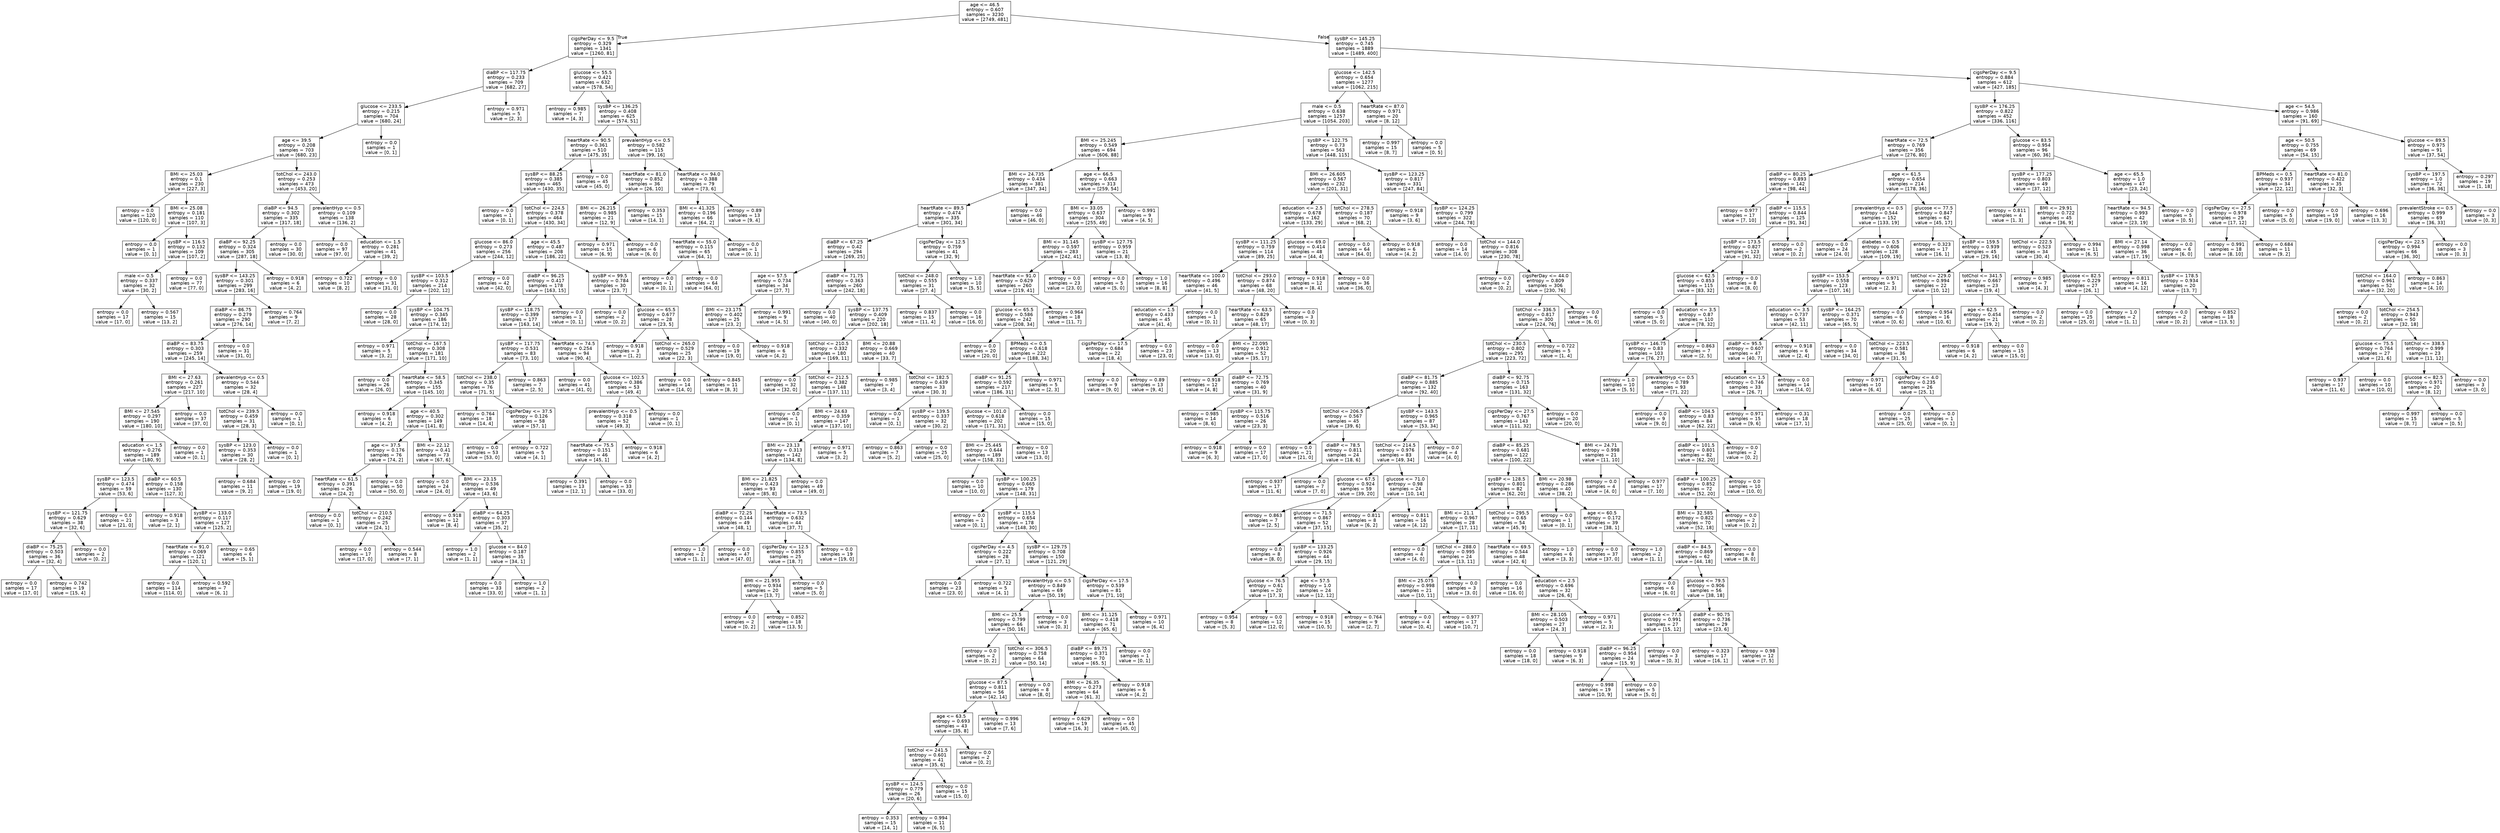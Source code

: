 digraph Tree {
node [shape=box, fontname="helvetica"] ;
edge [fontname="helvetica"] ;
0 [label="age <= 46.5\nentropy = 0.607\nsamples = 3230\nvalue = [2749, 481]"] ;
1 [label="cigsPerDay <= 9.5\nentropy = 0.329\nsamples = 1341\nvalue = [1260, 81]"] ;
0 -> 1 [labeldistance=2.5, labelangle=45, headlabel="True"] ;
2 [label="diaBP <= 117.75\nentropy = 0.233\nsamples = 709\nvalue = [682, 27]"] ;
1 -> 2 ;
3 [label="glucose <= 233.5\nentropy = 0.215\nsamples = 704\nvalue = [680, 24]"] ;
2 -> 3 ;
4 [label="age <= 39.5\nentropy = 0.208\nsamples = 703\nvalue = [680, 23]"] ;
3 -> 4 ;
5 [label="BMI <= 25.03\nentropy = 0.1\nsamples = 230\nvalue = [227, 3]"] ;
4 -> 5 ;
6 [label="entropy = 0.0\nsamples = 120\nvalue = [120, 0]"] ;
5 -> 6 ;
7 [label="BMI <= 25.08\nentropy = 0.181\nsamples = 110\nvalue = [107, 3]"] ;
5 -> 7 ;
8 [label="entropy = 0.0\nsamples = 1\nvalue = [0, 1]"] ;
7 -> 8 ;
9 [label="sysBP <= 116.5\nentropy = 0.132\nsamples = 109\nvalue = [107, 2]"] ;
7 -> 9 ;
10 [label="male <= 0.5\nentropy = 0.337\nsamples = 32\nvalue = [30, 2]"] ;
9 -> 10 ;
11 [label="entropy = 0.0\nsamples = 17\nvalue = [17, 0]"] ;
10 -> 11 ;
12 [label="entropy = 0.567\nsamples = 15\nvalue = [13, 2]"] ;
10 -> 12 ;
13 [label="entropy = 0.0\nsamples = 77\nvalue = [77, 0]"] ;
9 -> 13 ;
14 [label="totChol <= 243.0\nentropy = 0.253\nsamples = 473\nvalue = [453, 20]"] ;
4 -> 14 ;
15 [label="diaBP <= 94.5\nentropy = 0.302\nsamples = 335\nvalue = [317, 18]"] ;
14 -> 15 ;
16 [label="diaBP <= 92.25\nentropy = 0.324\nsamples = 305\nvalue = [287, 18]"] ;
15 -> 16 ;
17 [label="sysBP <= 143.25\nentropy = 0.301\nsamples = 299\nvalue = [283, 16]"] ;
16 -> 17 ;
18 [label="diaBP <= 86.75\nentropy = 0.279\nsamples = 290\nvalue = [276, 14]"] ;
17 -> 18 ;
19 [label="diaBP <= 83.75\nentropy = 0.303\nsamples = 259\nvalue = [245, 14]"] ;
18 -> 19 ;
20 [label="BMI <= 27.63\nentropy = 0.261\nsamples = 227\nvalue = [217, 10]"] ;
19 -> 20 ;
21 [label="BMI <= 27.545\nentropy = 0.297\nsamples = 190\nvalue = [180, 10]"] ;
20 -> 21 ;
22 [label="education <= 1.5\nentropy = 0.276\nsamples = 189\nvalue = [180, 9]"] ;
21 -> 22 ;
23 [label="sysBP <= 123.5\nentropy = 0.474\nsamples = 59\nvalue = [53, 6]"] ;
22 -> 23 ;
24 [label="sysBP <= 121.75\nentropy = 0.629\nsamples = 38\nvalue = [32, 6]"] ;
23 -> 24 ;
25 [label="diaBP <= 75.25\nentropy = 0.503\nsamples = 36\nvalue = [32, 4]"] ;
24 -> 25 ;
26 [label="entropy = 0.0\nsamples = 17\nvalue = [17, 0]"] ;
25 -> 26 ;
27 [label="entropy = 0.742\nsamples = 19\nvalue = [15, 4]"] ;
25 -> 27 ;
28 [label="entropy = 0.0\nsamples = 2\nvalue = [0, 2]"] ;
24 -> 28 ;
29 [label="entropy = 0.0\nsamples = 21\nvalue = [21, 0]"] ;
23 -> 29 ;
30 [label="diaBP <= 60.5\nentropy = 0.158\nsamples = 130\nvalue = [127, 3]"] ;
22 -> 30 ;
31 [label="entropy = 0.918\nsamples = 3\nvalue = [2, 1]"] ;
30 -> 31 ;
32 [label="sysBP <= 133.0\nentropy = 0.117\nsamples = 127\nvalue = [125, 2]"] ;
30 -> 32 ;
33 [label="heartRate <= 91.0\nentropy = 0.069\nsamples = 121\nvalue = [120, 1]"] ;
32 -> 33 ;
34 [label="entropy = 0.0\nsamples = 114\nvalue = [114, 0]"] ;
33 -> 34 ;
35 [label="entropy = 0.592\nsamples = 7\nvalue = [6, 1]"] ;
33 -> 35 ;
36 [label="entropy = 0.65\nsamples = 6\nvalue = [5, 1]"] ;
32 -> 36 ;
37 [label="entropy = 0.0\nsamples = 1\nvalue = [0, 1]"] ;
21 -> 37 ;
38 [label="entropy = 0.0\nsamples = 37\nvalue = [37, 0]"] ;
20 -> 38 ;
39 [label="prevalentHyp <= 0.5\nentropy = 0.544\nsamples = 32\nvalue = [28, 4]"] ;
19 -> 39 ;
40 [label="totChol <= 239.5\nentropy = 0.459\nsamples = 31\nvalue = [28, 3]"] ;
39 -> 40 ;
41 [label="sysBP <= 123.0\nentropy = 0.353\nsamples = 30\nvalue = [28, 2]"] ;
40 -> 41 ;
42 [label="entropy = 0.684\nsamples = 11\nvalue = [9, 2]"] ;
41 -> 42 ;
43 [label="entropy = 0.0\nsamples = 19\nvalue = [19, 0]"] ;
41 -> 43 ;
44 [label="entropy = 0.0\nsamples = 1\nvalue = [0, 1]"] ;
40 -> 44 ;
45 [label="entropy = 0.0\nsamples = 1\nvalue = [0, 1]"] ;
39 -> 45 ;
46 [label="entropy = 0.0\nsamples = 31\nvalue = [31, 0]"] ;
18 -> 46 ;
47 [label="entropy = 0.764\nsamples = 9\nvalue = [7, 2]"] ;
17 -> 47 ;
48 [label="entropy = 0.918\nsamples = 6\nvalue = [4, 2]"] ;
16 -> 48 ;
49 [label="entropy = 0.0\nsamples = 30\nvalue = [30, 0]"] ;
15 -> 49 ;
50 [label="prevalentHyp <= 0.5\nentropy = 0.109\nsamples = 138\nvalue = [136, 2]"] ;
14 -> 50 ;
51 [label="entropy = 0.0\nsamples = 97\nvalue = [97, 0]"] ;
50 -> 51 ;
52 [label="education <= 1.5\nentropy = 0.281\nsamples = 41\nvalue = [39, 2]"] ;
50 -> 52 ;
53 [label="entropy = 0.722\nsamples = 10\nvalue = [8, 2]"] ;
52 -> 53 ;
54 [label="entropy = 0.0\nsamples = 31\nvalue = [31, 0]"] ;
52 -> 54 ;
55 [label="entropy = 0.0\nsamples = 1\nvalue = [0, 1]"] ;
3 -> 55 ;
56 [label="entropy = 0.971\nsamples = 5\nvalue = [2, 3]"] ;
2 -> 56 ;
57 [label="glucose <= 55.5\nentropy = 0.421\nsamples = 632\nvalue = [578, 54]"] ;
1 -> 57 ;
58 [label="entropy = 0.985\nsamples = 7\nvalue = [4, 3]"] ;
57 -> 58 ;
59 [label="sysBP <= 136.25\nentropy = 0.408\nsamples = 625\nvalue = [574, 51]"] ;
57 -> 59 ;
60 [label="heartRate <= 90.5\nentropy = 0.361\nsamples = 510\nvalue = [475, 35]"] ;
59 -> 60 ;
61 [label="sysBP <= 88.25\nentropy = 0.385\nsamples = 465\nvalue = [430, 35]"] ;
60 -> 61 ;
62 [label="entropy = 0.0\nsamples = 1\nvalue = [0, 1]"] ;
61 -> 62 ;
63 [label="totChol <= 224.5\nentropy = 0.378\nsamples = 464\nvalue = [430, 34]"] ;
61 -> 63 ;
64 [label="glucose <= 86.0\nentropy = 0.273\nsamples = 256\nvalue = [244, 12]"] ;
63 -> 64 ;
65 [label="sysBP <= 103.5\nentropy = 0.312\nsamples = 214\nvalue = [202, 12]"] ;
64 -> 65 ;
66 [label="entropy = 0.0\nsamples = 28\nvalue = [28, 0]"] ;
65 -> 66 ;
67 [label="sysBP <= 104.75\nentropy = 0.345\nsamples = 186\nvalue = [174, 12]"] ;
65 -> 67 ;
68 [label="entropy = 0.971\nsamples = 5\nvalue = [3, 2]"] ;
67 -> 68 ;
69 [label="totChol <= 167.5\nentropy = 0.308\nsamples = 181\nvalue = [171, 10]"] ;
67 -> 69 ;
70 [label="entropy = 0.0\nsamples = 26\nvalue = [26, 0]"] ;
69 -> 70 ;
71 [label="heartRate <= 58.5\nentropy = 0.345\nsamples = 155\nvalue = [145, 10]"] ;
69 -> 71 ;
72 [label="entropy = 0.918\nsamples = 6\nvalue = [4, 2]"] ;
71 -> 72 ;
73 [label="age <= 40.5\nentropy = 0.302\nsamples = 149\nvalue = [141, 8]"] ;
71 -> 73 ;
74 [label="age <= 37.5\nentropy = 0.176\nsamples = 76\nvalue = [74, 2]"] ;
73 -> 74 ;
75 [label="heartRate <= 61.5\nentropy = 0.391\nsamples = 26\nvalue = [24, 2]"] ;
74 -> 75 ;
76 [label="entropy = 0.0\nsamples = 1\nvalue = [0, 1]"] ;
75 -> 76 ;
77 [label="totChol <= 210.5\nentropy = 0.242\nsamples = 25\nvalue = [24, 1]"] ;
75 -> 77 ;
78 [label="entropy = 0.0\nsamples = 17\nvalue = [17, 0]"] ;
77 -> 78 ;
79 [label="entropy = 0.544\nsamples = 8\nvalue = [7, 1]"] ;
77 -> 79 ;
80 [label="entropy = 0.0\nsamples = 50\nvalue = [50, 0]"] ;
74 -> 80 ;
81 [label="BMI <= 22.12\nentropy = 0.41\nsamples = 73\nvalue = [67, 6]"] ;
73 -> 81 ;
82 [label="entropy = 0.0\nsamples = 24\nvalue = [24, 0]"] ;
81 -> 82 ;
83 [label="BMI <= 23.15\nentropy = 0.536\nsamples = 49\nvalue = [43, 6]"] ;
81 -> 83 ;
84 [label="entropy = 0.918\nsamples = 12\nvalue = [8, 4]"] ;
83 -> 84 ;
85 [label="diaBP <= 64.25\nentropy = 0.303\nsamples = 37\nvalue = [35, 2]"] ;
83 -> 85 ;
86 [label="entropy = 1.0\nsamples = 2\nvalue = [1, 1]"] ;
85 -> 86 ;
87 [label="glucose <= 84.0\nentropy = 0.187\nsamples = 35\nvalue = [34, 1]"] ;
85 -> 87 ;
88 [label="entropy = 0.0\nsamples = 33\nvalue = [33, 0]"] ;
87 -> 88 ;
89 [label="entropy = 1.0\nsamples = 2\nvalue = [1, 1]"] ;
87 -> 89 ;
90 [label="entropy = 0.0\nsamples = 42\nvalue = [42, 0]"] ;
64 -> 90 ;
91 [label="age <= 45.5\nentropy = 0.487\nsamples = 208\nvalue = [186, 22]"] ;
63 -> 91 ;
92 [label="diaBP <= 96.25\nentropy = 0.417\nsamples = 178\nvalue = [163, 15]"] ;
91 -> 92 ;
93 [label="sysBP <= 118.75\nentropy = 0.399\nsamples = 177\nvalue = [163, 14]"] ;
92 -> 93 ;
94 [label="sysBP <= 117.75\nentropy = 0.531\nsamples = 83\nvalue = [73, 10]"] ;
93 -> 94 ;
95 [label="totChol <= 238.0\nentropy = 0.35\nsamples = 76\nvalue = [71, 5]"] ;
94 -> 95 ;
96 [label="entropy = 0.764\nsamples = 18\nvalue = [14, 4]"] ;
95 -> 96 ;
97 [label="cigsPerDay <= 37.5\nentropy = 0.126\nsamples = 58\nvalue = [57, 1]"] ;
95 -> 97 ;
98 [label="entropy = 0.0\nsamples = 53\nvalue = [53, 0]"] ;
97 -> 98 ;
99 [label="entropy = 0.722\nsamples = 5\nvalue = [4, 1]"] ;
97 -> 99 ;
100 [label="entropy = 0.863\nsamples = 7\nvalue = [2, 5]"] ;
94 -> 100 ;
101 [label="heartRate <= 74.5\nentropy = 0.254\nsamples = 94\nvalue = [90, 4]"] ;
93 -> 101 ;
102 [label="entropy = 0.0\nsamples = 41\nvalue = [41, 0]"] ;
101 -> 102 ;
103 [label="glucose <= 102.5\nentropy = 0.386\nsamples = 53\nvalue = [49, 4]"] ;
101 -> 103 ;
104 [label="prevalentHyp <= 0.5\nentropy = 0.318\nsamples = 52\nvalue = [49, 3]"] ;
103 -> 104 ;
105 [label="heartRate <= 75.5\nentropy = 0.151\nsamples = 46\nvalue = [45, 1]"] ;
104 -> 105 ;
106 [label="entropy = 0.391\nsamples = 13\nvalue = [12, 1]"] ;
105 -> 106 ;
107 [label="entropy = 0.0\nsamples = 33\nvalue = [33, 0]"] ;
105 -> 107 ;
108 [label="entropy = 0.918\nsamples = 6\nvalue = [4, 2]"] ;
104 -> 108 ;
109 [label="entropy = 0.0\nsamples = 1\nvalue = [0, 1]"] ;
103 -> 109 ;
110 [label="entropy = 0.0\nsamples = 1\nvalue = [0, 1]"] ;
92 -> 110 ;
111 [label="sysBP <= 99.5\nentropy = 0.784\nsamples = 30\nvalue = [23, 7]"] ;
91 -> 111 ;
112 [label="entropy = 0.0\nsamples = 2\nvalue = [0, 2]"] ;
111 -> 112 ;
113 [label="glucose <= 65.5\nentropy = 0.677\nsamples = 28\nvalue = [23, 5]"] ;
111 -> 113 ;
114 [label="entropy = 0.918\nsamples = 3\nvalue = [1, 2]"] ;
113 -> 114 ;
115 [label="totChol <= 265.0\nentropy = 0.529\nsamples = 25\nvalue = [22, 3]"] ;
113 -> 115 ;
116 [label="entropy = 0.0\nsamples = 14\nvalue = [14, 0]"] ;
115 -> 116 ;
117 [label="entropy = 0.845\nsamples = 11\nvalue = [8, 3]"] ;
115 -> 117 ;
118 [label="entropy = 0.0\nsamples = 45\nvalue = [45, 0]"] ;
60 -> 118 ;
119 [label="prevalentHyp <= 0.5\nentropy = 0.582\nsamples = 115\nvalue = [99, 16]"] ;
59 -> 119 ;
120 [label="heartRate <= 81.0\nentropy = 0.852\nsamples = 36\nvalue = [26, 10]"] ;
119 -> 120 ;
121 [label="BMI <= 26.215\nentropy = 0.985\nsamples = 21\nvalue = [12, 9]"] ;
120 -> 121 ;
122 [label="entropy = 0.971\nsamples = 15\nvalue = [6, 9]"] ;
121 -> 122 ;
123 [label="entropy = 0.0\nsamples = 6\nvalue = [6, 0]"] ;
121 -> 123 ;
124 [label="entropy = 0.353\nsamples = 15\nvalue = [14, 1]"] ;
120 -> 124 ;
125 [label="heartRate <= 94.0\nentropy = 0.388\nsamples = 79\nvalue = [73, 6]"] ;
119 -> 125 ;
126 [label="BMI <= 41.325\nentropy = 0.196\nsamples = 66\nvalue = [64, 2]"] ;
125 -> 126 ;
127 [label="heartRate <= 55.0\nentropy = 0.115\nsamples = 65\nvalue = [64, 1]"] ;
126 -> 127 ;
128 [label="entropy = 0.0\nsamples = 1\nvalue = [0, 1]"] ;
127 -> 128 ;
129 [label="entropy = 0.0\nsamples = 64\nvalue = [64, 0]"] ;
127 -> 129 ;
130 [label="entropy = 0.0\nsamples = 1\nvalue = [0, 1]"] ;
126 -> 130 ;
131 [label="entropy = 0.89\nsamples = 13\nvalue = [9, 4]"] ;
125 -> 131 ;
132 [label="sysBP <= 145.25\nentropy = 0.745\nsamples = 1889\nvalue = [1489, 400]"] ;
0 -> 132 [labeldistance=2.5, labelangle=-45, headlabel="False"] ;
133 [label="glucose <= 142.5\nentropy = 0.654\nsamples = 1277\nvalue = [1062, 215]"] ;
132 -> 133 ;
134 [label="male <= 0.5\nentropy = 0.638\nsamples = 1257\nvalue = [1054, 203]"] ;
133 -> 134 ;
135 [label="BMI <= 25.245\nentropy = 0.549\nsamples = 694\nvalue = [606, 88]"] ;
134 -> 135 ;
136 [label="BMI <= 24.735\nentropy = 0.434\nsamples = 381\nvalue = [347, 34]"] ;
135 -> 136 ;
137 [label="heartRate <= 89.5\nentropy = 0.474\nsamples = 335\nvalue = [301, 34]"] ;
136 -> 137 ;
138 [label="diaBP <= 67.25\nentropy = 0.42\nsamples = 294\nvalue = [269, 25]"] ;
137 -> 138 ;
139 [label="age <= 57.5\nentropy = 0.734\nsamples = 34\nvalue = [27, 7]"] ;
138 -> 139 ;
140 [label="BMI <= 23.175\nentropy = 0.402\nsamples = 25\nvalue = [23, 2]"] ;
139 -> 140 ;
141 [label="entropy = 0.0\nsamples = 19\nvalue = [19, 0]"] ;
140 -> 141 ;
142 [label="entropy = 0.918\nsamples = 6\nvalue = [4, 2]"] ;
140 -> 142 ;
143 [label="entropy = 0.991\nsamples = 9\nvalue = [4, 5]"] ;
139 -> 143 ;
144 [label="diaBP <= 71.75\nentropy = 0.363\nsamples = 260\nvalue = [242, 18]"] ;
138 -> 144 ;
145 [label="entropy = 0.0\nsamples = 40\nvalue = [40, 0]"] ;
144 -> 145 ;
146 [label="sysBP <= 137.75\nentropy = 0.409\nsamples = 220\nvalue = [202, 18]"] ;
144 -> 146 ;
147 [label="totChol <= 210.5\nentropy = 0.332\nsamples = 180\nvalue = [169, 11]"] ;
146 -> 147 ;
148 [label="entropy = 0.0\nsamples = 32\nvalue = [32, 0]"] ;
147 -> 148 ;
149 [label="totChol <= 212.5\nentropy = 0.382\nsamples = 148\nvalue = [137, 11]"] ;
147 -> 149 ;
150 [label="entropy = 0.0\nsamples = 1\nvalue = [0, 1]"] ;
149 -> 150 ;
151 [label="BMI <= 24.63\nentropy = 0.359\nsamples = 147\nvalue = [137, 10]"] ;
149 -> 151 ;
152 [label="BMI <= 23.13\nentropy = 0.313\nsamples = 142\nvalue = [134, 8]"] ;
151 -> 152 ;
153 [label="BMI <= 21.825\nentropy = 0.423\nsamples = 93\nvalue = [85, 8]"] ;
152 -> 153 ;
154 [label="diaBP <= 72.25\nentropy = 0.144\nsamples = 49\nvalue = [48, 1]"] ;
153 -> 154 ;
155 [label="entropy = 1.0\nsamples = 2\nvalue = [1, 1]"] ;
154 -> 155 ;
156 [label="entropy = 0.0\nsamples = 47\nvalue = [47, 0]"] ;
154 -> 156 ;
157 [label="heartRate <= 73.5\nentropy = 0.632\nsamples = 44\nvalue = [37, 7]"] ;
153 -> 157 ;
158 [label="cigsPerDay <= 12.5\nentropy = 0.855\nsamples = 25\nvalue = [18, 7]"] ;
157 -> 158 ;
159 [label="BMI <= 21.955\nentropy = 0.934\nsamples = 20\nvalue = [13, 7]"] ;
158 -> 159 ;
160 [label="entropy = 0.0\nsamples = 2\nvalue = [0, 2]"] ;
159 -> 160 ;
161 [label="entropy = 0.852\nsamples = 18\nvalue = [13, 5]"] ;
159 -> 161 ;
162 [label="entropy = 0.0\nsamples = 5\nvalue = [5, 0]"] ;
158 -> 162 ;
163 [label="entropy = 0.0\nsamples = 19\nvalue = [19, 0]"] ;
157 -> 163 ;
164 [label="entropy = 0.0\nsamples = 49\nvalue = [49, 0]"] ;
152 -> 164 ;
165 [label="entropy = 0.971\nsamples = 5\nvalue = [3, 2]"] ;
151 -> 165 ;
166 [label="BMI <= 20.88\nentropy = 0.669\nsamples = 40\nvalue = [33, 7]"] ;
146 -> 166 ;
167 [label="entropy = 0.985\nsamples = 7\nvalue = [3, 4]"] ;
166 -> 167 ;
168 [label="totChol <= 182.5\nentropy = 0.439\nsamples = 33\nvalue = [30, 3]"] ;
166 -> 168 ;
169 [label="entropy = 0.0\nsamples = 1\nvalue = [0, 1]"] ;
168 -> 169 ;
170 [label="sysBP <= 139.5\nentropy = 0.337\nsamples = 32\nvalue = [30, 2]"] ;
168 -> 170 ;
171 [label="entropy = 0.863\nsamples = 7\nvalue = [5, 2]"] ;
170 -> 171 ;
172 [label="entropy = 0.0\nsamples = 25\nvalue = [25, 0]"] ;
170 -> 172 ;
173 [label="cigsPerDay <= 12.5\nentropy = 0.759\nsamples = 41\nvalue = [32, 9]"] ;
137 -> 173 ;
174 [label="totChol <= 248.0\nentropy = 0.555\nsamples = 31\nvalue = [27, 4]"] ;
173 -> 174 ;
175 [label="entropy = 0.837\nsamples = 15\nvalue = [11, 4]"] ;
174 -> 175 ;
176 [label="entropy = 0.0\nsamples = 16\nvalue = [16, 0]"] ;
174 -> 176 ;
177 [label="entropy = 1.0\nsamples = 10\nvalue = [5, 5]"] ;
173 -> 177 ;
178 [label="entropy = 0.0\nsamples = 46\nvalue = [46, 0]"] ;
136 -> 178 ;
179 [label="age <= 66.5\nentropy = 0.663\nsamples = 313\nvalue = [259, 54]"] ;
135 -> 179 ;
180 [label="BMI <= 33.05\nentropy = 0.637\nsamples = 304\nvalue = [255, 49]"] ;
179 -> 180 ;
181 [label="BMI <= 31.145\nentropy = 0.597\nsamples = 283\nvalue = [242, 41]"] ;
180 -> 181 ;
182 [label="heartRate <= 91.0\nentropy = 0.629\nsamples = 260\nvalue = [219, 41]"] ;
181 -> 182 ;
183 [label="glucose <= 65.5\nentropy = 0.586\nsamples = 242\nvalue = [208, 34]"] ;
182 -> 183 ;
184 [label="entropy = 0.0\nsamples = 20\nvalue = [20, 0]"] ;
183 -> 184 ;
185 [label="BPMeds <= 0.5\nentropy = 0.618\nsamples = 222\nvalue = [188, 34]"] ;
183 -> 185 ;
186 [label="diaBP <= 91.25\nentropy = 0.592\nsamples = 217\nvalue = [186, 31]"] ;
185 -> 186 ;
187 [label="glucose <= 101.0\nentropy = 0.618\nsamples = 202\nvalue = [171, 31]"] ;
186 -> 187 ;
188 [label="BMI <= 25.445\nentropy = 0.644\nsamples = 189\nvalue = [158, 31]"] ;
187 -> 188 ;
189 [label="entropy = 0.0\nsamples = 10\nvalue = [10, 0]"] ;
188 -> 189 ;
190 [label="sysBP <= 100.25\nentropy = 0.665\nsamples = 179\nvalue = [148, 31]"] ;
188 -> 190 ;
191 [label="entropy = 0.0\nsamples = 1\nvalue = [0, 1]"] ;
190 -> 191 ;
192 [label="sysBP <= 115.5\nentropy = 0.654\nsamples = 178\nvalue = [148, 30]"] ;
190 -> 192 ;
193 [label="cigsPerDay <= 4.5\nentropy = 0.222\nsamples = 28\nvalue = [27, 1]"] ;
192 -> 193 ;
194 [label="entropy = 0.0\nsamples = 23\nvalue = [23, 0]"] ;
193 -> 194 ;
195 [label="entropy = 0.722\nsamples = 5\nvalue = [4, 1]"] ;
193 -> 195 ;
196 [label="sysBP <= 129.75\nentropy = 0.708\nsamples = 150\nvalue = [121, 29]"] ;
192 -> 196 ;
197 [label="prevalentHyp <= 0.5\nentropy = 0.849\nsamples = 69\nvalue = [50, 19]"] ;
196 -> 197 ;
198 [label="BMI <= 25.5\nentropy = 0.799\nsamples = 66\nvalue = [50, 16]"] ;
197 -> 198 ;
199 [label="entropy = 0.0\nsamples = 2\nvalue = [0, 2]"] ;
198 -> 199 ;
200 [label="totChol <= 306.5\nentropy = 0.758\nsamples = 64\nvalue = [50, 14]"] ;
198 -> 200 ;
201 [label="glucose <= 87.5\nentropy = 0.811\nsamples = 56\nvalue = [42, 14]"] ;
200 -> 201 ;
202 [label="age <= 63.5\nentropy = 0.693\nsamples = 43\nvalue = [35, 8]"] ;
201 -> 202 ;
203 [label="totChol <= 241.5\nentropy = 0.601\nsamples = 41\nvalue = [35, 6]"] ;
202 -> 203 ;
204 [label="sysBP <= 124.5\nentropy = 0.779\nsamples = 26\nvalue = [20, 6]"] ;
203 -> 204 ;
205 [label="entropy = 0.353\nsamples = 15\nvalue = [14, 1]"] ;
204 -> 205 ;
206 [label="entropy = 0.994\nsamples = 11\nvalue = [6, 5]"] ;
204 -> 206 ;
207 [label="entropy = 0.0\nsamples = 15\nvalue = [15, 0]"] ;
203 -> 207 ;
208 [label="entropy = 0.0\nsamples = 2\nvalue = [0, 2]"] ;
202 -> 208 ;
209 [label="entropy = 0.996\nsamples = 13\nvalue = [7, 6]"] ;
201 -> 209 ;
210 [label="entropy = 0.0\nsamples = 8\nvalue = [8, 0]"] ;
200 -> 210 ;
211 [label="entropy = 0.0\nsamples = 3\nvalue = [0, 3]"] ;
197 -> 211 ;
212 [label="cigsPerDay <= 17.5\nentropy = 0.539\nsamples = 81\nvalue = [71, 10]"] ;
196 -> 212 ;
213 [label="BMI <= 31.125\nentropy = 0.418\nsamples = 71\nvalue = [65, 6]"] ;
212 -> 213 ;
214 [label="diaBP <= 89.75\nentropy = 0.371\nsamples = 70\nvalue = [65, 5]"] ;
213 -> 214 ;
215 [label="BMI <= 26.35\nentropy = 0.273\nsamples = 64\nvalue = [61, 3]"] ;
214 -> 215 ;
216 [label="entropy = 0.629\nsamples = 19\nvalue = [16, 3]"] ;
215 -> 216 ;
217 [label="entropy = 0.0\nsamples = 45\nvalue = [45, 0]"] ;
215 -> 217 ;
218 [label="entropy = 0.918\nsamples = 6\nvalue = [4, 2]"] ;
214 -> 218 ;
219 [label="entropy = 0.0\nsamples = 1\nvalue = [0, 1]"] ;
213 -> 219 ;
220 [label="entropy = 0.971\nsamples = 10\nvalue = [6, 4]"] ;
212 -> 220 ;
221 [label="entropy = 0.0\nsamples = 13\nvalue = [13, 0]"] ;
187 -> 221 ;
222 [label="entropy = 0.0\nsamples = 15\nvalue = [15, 0]"] ;
186 -> 222 ;
223 [label="entropy = 0.971\nsamples = 5\nvalue = [2, 3]"] ;
185 -> 223 ;
224 [label="entropy = 0.964\nsamples = 18\nvalue = [11, 7]"] ;
182 -> 224 ;
225 [label="entropy = 0.0\nsamples = 23\nvalue = [23, 0]"] ;
181 -> 225 ;
226 [label="sysBP <= 127.75\nentropy = 0.959\nsamples = 21\nvalue = [13, 8]"] ;
180 -> 226 ;
227 [label="entropy = 0.0\nsamples = 5\nvalue = [5, 0]"] ;
226 -> 227 ;
228 [label="entropy = 1.0\nsamples = 16\nvalue = [8, 8]"] ;
226 -> 228 ;
229 [label="entropy = 0.991\nsamples = 9\nvalue = [4, 5]"] ;
179 -> 229 ;
230 [label="sysBP <= 122.75\nentropy = 0.73\nsamples = 563\nvalue = [448, 115]"] ;
134 -> 230 ;
231 [label="BMI <= 26.605\nentropy = 0.567\nsamples = 232\nvalue = [201, 31]"] ;
230 -> 231 ;
232 [label="education <= 2.5\nentropy = 0.678\nsamples = 162\nvalue = [133, 29]"] ;
231 -> 232 ;
233 [label="sysBP <= 111.25\nentropy = 0.759\nsamples = 114\nvalue = [89, 25]"] ;
232 -> 233 ;
234 [label="heartRate <= 100.0\nentropy = 0.496\nsamples = 46\nvalue = [41, 5]"] ;
233 -> 234 ;
235 [label="education <= 1.5\nentropy = 0.433\nsamples = 45\nvalue = [41, 4]"] ;
234 -> 235 ;
236 [label="cigsPerDay <= 17.5\nentropy = 0.684\nsamples = 22\nvalue = [18, 4]"] ;
235 -> 236 ;
237 [label="entropy = 0.0\nsamples = 9\nvalue = [9, 0]"] ;
236 -> 237 ;
238 [label="entropy = 0.89\nsamples = 13\nvalue = [9, 4]"] ;
236 -> 238 ;
239 [label="entropy = 0.0\nsamples = 23\nvalue = [23, 0]"] ;
235 -> 239 ;
240 [label="entropy = 0.0\nsamples = 1\nvalue = [0, 1]"] ;
234 -> 240 ;
241 [label="totChol <= 293.0\nentropy = 0.874\nsamples = 68\nvalue = [48, 20]"] ;
233 -> 241 ;
242 [label="heartRate <= 63.5\nentropy = 0.829\nsamples = 65\nvalue = [48, 17]"] ;
241 -> 242 ;
243 [label="entropy = 0.0\nsamples = 13\nvalue = [13, 0]"] ;
242 -> 243 ;
244 [label="BMI <= 22.095\nentropy = 0.912\nsamples = 52\nvalue = [35, 17]"] ;
242 -> 244 ;
245 [label="entropy = 0.918\nsamples = 12\nvalue = [4, 8]"] ;
244 -> 245 ;
246 [label="diaBP <= 72.75\nentropy = 0.769\nsamples = 40\nvalue = [31, 9]"] ;
244 -> 246 ;
247 [label="entropy = 0.985\nsamples = 14\nvalue = [8, 6]"] ;
246 -> 247 ;
248 [label="sysBP <= 115.75\nentropy = 0.516\nsamples = 26\nvalue = [23, 3]"] ;
246 -> 248 ;
249 [label="entropy = 0.918\nsamples = 9\nvalue = [6, 3]"] ;
248 -> 249 ;
250 [label="entropy = 0.0\nsamples = 17\nvalue = [17, 0]"] ;
248 -> 250 ;
251 [label="entropy = 0.0\nsamples = 3\nvalue = [0, 3]"] ;
241 -> 251 ;
252 [label="glucose <= 69.0\nentropy = 0.414\nsamples = 48\nvalue = [44, 4]"] ;
232 -> 252 ;
253 [label="entropy = 0.918\nsamples = 12\nvalue = [8, 4]"] ;
252 -> 253 ;
254 [label="entropy = 0.0\nsamples = 36\nvalue = [36, 0]"] ;
252 -> 254 ;
255 [label="totChol <= 278.5\nentropy = 0.187\nsamples = 70\nvalue = [68, 2]"] ;
231 -> 255 ;
256 [label="entropy = 0.0\nsamples = 64\nvalue = [64, 0]"] ;
255 -> 256 ;
257 [label="entropy = 0.918\nsamples = 6\nvalue = [4, 2]"] ;
255 -> 257 ;
258 [label="sysBP <= 123.25\nentropy = 0.817\nsamples = 331\nvalue = [247, 84]"] ;
230 -> 258 ;
259 [label="entropy = 0.918\nsamples = 9\nvalue = [3, 6]"] ;
258 -> 259 ;
260 [label="sysBP <= 124.25\nentropy = 0.799\nsamples = 322\nvalue = [244, 78]"] ;
258 -> 260 ;
261 [label="entropy = 0.0\nsamples = 14\nvalue = [14, 0]"] ;
260 -> 261 ;
262 [label="totChol <= 144.0\nentropy = 0.816\nsamples = 308\nvalue = [230, 78]"] ;
260 -> 262 ;
263 [label="entropy = 0.0\nsamples = 2\nvalue = [0, 2]"] ;
262 -> 263 ;
264 [label="cigsPerDay <= 44.0\nentropy = 0.809\nsamples = 306\nvalue = [230, 76]"] ;
262 -> 264 ;
265 [label="totChol <= 336.5\nentropy = 0.817\nsamples = 300\nvalue = [224, 76]"] ;
264 -> 265 ;
266 [label="totChol <= 230.5\nentropy = 0.802\nsamples = 295\nvalue = [223, 72]"] ;
265 -> 266 ;
267 [label="diaBP <= 81.75\nentropy = 0.885\nsamples = 132\nvalue = [92, 40]"] ;
266 -> 267 ;
268 [label="totChol <= 206.5\nentropy = 0.567\nsamples = 45\nvalue = [39, 6]"] ;
267 -> 268 ;
269 [label="entropy = 0.0\nsamples = 21\nvalue = [21, 0]"] ;
268 -> 269 ;
270 [label="diaBP <= 78.5\nentropy = 0.811\nsamples = 24\nvalue = [18, 6]"] ;
268 -> 270 ;
271 [label="entropy = 0.937\nsamples = 17\nvalue = [11, 6]"] ;
270 -> 271 ;
272 [label="entropy = 0.0\nsamples = 7\nvalue = [7, 0]"] ;
270 -> 272 ;
273 [label="sysBP <= 143.5\nentropy = 0.965\nsamples = 87\nvalue = [53, 34]"] ;
267 -> 273 ;
274 [label="totChol <= 214.5\nentropy = 0.976\nsamples = 83\nvalue = [49, 34]"] ;
273 -> 274 ;
275 [label="glucose <= 67.5\nentropy = 0.924\nsamples = 59\nvalue = [39, 20]"] ;
274 -> 275 ;
276 [label="entropy = 0.863\nsamples = 7\nvalue = [2, 5]"] ;
275 -> 276 ;
277 [label="glucose <= 71.5\nentropy = 0.867\nsamples = 52\nvalue = [37, 15]"] ;
275 -> 277 ;
278 [label="entropy = 0.0\nsamples = 8\nvalue = [8, 0]"] ;
277 -> 278 ;
279 [label="sysBP <= 133.25\nentropy = 0.926\nsamples = 44\nvalue = [29, 15]"] ;
277 -> 279 ;
280 [label="glucose <= 76.5\nentropy = 0.61\nsamples = 20\nvalue = [17, 3]"] ;
279 -> 280 ;
281 [label="entropy = 0.954\nsamples = 8\nvalue = [5, 3]"] ;
280 -> 281 ;
282 [label="entropy = 0.0\nsamples = 12\nvalue = [12, 0]"] ;
280 -> 282 ;
283 [label="age <= 57.5\nentropy = 1.0\nsamples = 24\nvalue = [12, 12]"] ;
279 -> 283 ;
284 [label="entropy = 0.918\nsamples = 15\nvalue = [10, 5]"] ;
283 -> 284 ;
285 [label="entropy = 0.764\nsamples = 9\nvalue = [2, 7]"] ;
283 -> 285 ;
286 [label="glucose <= 71.0\nentropy = 0.98\nsamples = 24\nvalue = [10, 14]"] ;
274 -> 286 ;
287 [label="entropy = 0.811\nsamples = 8\nvalue = [6, 2]"] ;
286 -> 287 ;
288 [label="entropy = 0.811\nsamples = 16\nvalue = [4, 12]"] ;
286 -> 288 ;
289 [label="entropy = 0.0\nsamples = 4\nvalue = [4, 0]"] ;
273 -> 289 ;
290 [label="diaBP <= 92.75\nentropy = 0.715\nsamples = 163\nvalue = [131, 32]"] ;
266 -> 290 ;
291 [label="cigsPerDay <= 27.5\nentropy = 0.767\nsamples = 143\nvalue = [111, 32]"] ;
290 -> 291 ;
292 [label="diaBP <= 85.25\nentropy = 0.681\nsamples = 122\nvalue = [100, 22]"] ;
291 -> 292 ;
293 [label="sysBP <= 128.5\nentropy = 0.801\nsamples = 82\nvalue = [62, 20]"] ;
292 -> 293 ;
294 [label="BMI <= 21.1\nentropy = 0.967\nsamples = 28\nvalue = [17, 11]"] ;
293 -> 294 ;
295 [label="entropy = 0.0\nsamples = 4\nvalue = [4, 0]"] ;
294 -> 295 ;
296 [label="totChol <= 288.0\nentropy = 0.995\nsamples = 24\nvalue = [13, 11]"] ;
294 -> 296 ;
297 [label="BMI <= 25.075\nentropy = 0.998\nsamples = 21\nvalue = [10, 11]"] ;
296 -> 297 ;
298 [label="entropy = 0.0\nsamples = 4\nvalue = [0, 4]"] ;
297 -> 298 ;
299 [label="entropy = 0.977\nsamples = 17\nvalue = [10, 7]"] ;
297 -> 299 ;
300 [label="entropy = 0.0\nsamples = 3\nvalue = [3, 0]"] ;
296 -> 300 ;
301 [label="totChol <= 295.5\nentropy = 0.65\nsamples = 54\nvalue = [45, 9]"] ;
293 -> 301 ;
302 [label="heartRate <= 69.5\nentropy = 0.544\nsamples = 48\nvalue = [42, 6]"] ;
301 -> 302 ;
303 [label="entropy = 0.0\nsamples = 16\nvalue = [16, 0]"] ;
302 -> 303 ;
304 [label="education <= 2.5\nentropy = 0.696\nsamples = 32\nvalue = [26, 6]"] ;
302 -> 304 ;
305 [label="BMI <= 28.105\nentropy = 0.503\nsamples = 27\nvalue = [24, 3]"] ;
304 -> 305 ;
306 [label="entropy = 0.0\nsamples = 18\nvalue = [18, 0]"] ;
305 -> 306 ;
307 [label="entropy = 0.918\nsamples = 9\nvalue = [6, 3]"] ;
305 -> 307 ;
308 [label="entropy = 0.971\nsamples = 5\nvalue = [2, 3]"] ;
304 -> 308 ;
309 [label="entropy = 1.0\nsamples = 6\nvalue = [3, 3]"] ;
301 -> 309 ;
310 [label="BMI <= 20.98\nentropy = 0.286\nsamples = 40\nvalue = [38, 2]"] ;
292 -> 310 ;
311 [label="entropy = 0.0\nsamples = 1\nvalue = [0, 1]"] ;
310 -> 311 ;
312 [label="age <= 60.5\nentropy = 0.172\nsamples = 39\nvalue = [38, 1]"] ;
310 -> 312 ;
313 [label="entropy = 0.0\nsamples = 37\nvalue = [37, 0]"] ;
312 -> 313 ;
314 [label="entropy = 1.0\nsamples = 2\nvalue = [1, 1]"] ;
312 -> 314 ;
315 [label="BMI <= 24.71\nentropy = 0.998\nsamples = 21\nvalue = [11, 10]"] ;
291 -> 315 ;
316 [label="entropy = 0.0\nsamples = 4\nvalue = [4, 0]"] ;
315 -> 316 ;
317 [label="entropy = 0.977\nsamples = 17\nvalue = [7, 10]"] ;
315 -> 317 ;
318 [label="entropy = 0.0\nsamples = 20\nvalue = [20, 0]"] ;
290 -> 318 ;
319 [label="entropy = 0.722\nsamples = 5\nvalue = [1, 4]"] ;
265 -> 319 ;
320 [label="entropy = 0.0\nsamples = 6\nvalue = [6, 0]"] ;
264 -> 320 ;
321 [label="heartRate <= 87.0\nentropy = 0.971\nsamples = 20\nvalue = [8, 12]"] ;
133 -> 321 ;
322 [label="entropy = 0.997\nsamples = 15\nvalue = [8, 7]"] ;
321 -> 322 ;
323 [label="entropy = 0.0\nsamples = 5\nvalue = [0, 5]"] ;
321 -> 323 ;
324 [label="cigsPerDay <= 9.5\nentropy = 0.884\nsamples = 612\nvalue = [427, 185]"] ;
132 -> 324 ;
325 [label="sysBP <= 176.25\nentropy = 0.822\nsamples = 452\nvalue = [336, 116]"] ;
324 -> 325 ;
326 [label="heartRate <= 72.5\nentropy = 0.769\nsamples = 356\nvalue = [276, 80]"] ;
325 -> 326 ;
327 [label="diaBP <= 80.25\nentropy = 0.893\nsamples = 142\nvalue = [98, 44]"] ;
326 -> 327 ;
328 [label="entropy = 0.977\nsamples = 17\nvalue = [7, 10]"] ;
327 -> 328 ;
329 [label="diaBP <= 115.5\nentropy = 0.844\nsamples = 125\nvalue = [91, 34]"] ;
327 -> 329 ;
330 [label="sysBP <= 173.5\nentropy = 0.827\nsamples = 123\nvalue = [91, 32]"] ;
329 -> 330 ;
331 [label="glucose <= 62.5\nentropy = 0.853\nsamples = 115\nvalue = [83, 32]"] ;
330 -> 331 ;
332 [label="entropy = 0.0\nsamples = 5\nvalue = [5, 0]"] ;
331 -> 332 ;
333 [label="education <= 3.5\nentropy = 0.87\nsamples = 110\nvalue = [78, 32]"] ;
331 -> 333 ;
334 [label="sysBP <= 146.75\nentropy = 0.83\nsamples = 103\nvalue = [76, 27]"] ;
333 -> 334 ;
335 [label="entropy = 1.0\nsamples = 10\nvalue = [5, 5]"] ;
334 -> 335 ;
336 [label="prevalentHyp <= 0.5\nentropy = 0.789\nsamples = 93\nvalue = [71, 22]"] ;
334 -> 336 ;
337 [label="entropy = 0.0\nsamples = 9\nvalue = [9, 0]"] ;
336 -> 337 ;
338 [label="diaBP <= 104.5\nentropy = 0.83\nsamples = 84\nvalue = [62, 22]"] ;
336 -> 338 ;
339 [label="diaBP <= 101.5\nentropy = 0.801\nsamples = 82\nvalue = [62, 20]"] ;
338 -> 339 ;
340 [label="diaBP <= 100.25\nentropy = 0.852\nsamples = 72\nvalue = [52, 20]"] ;
339 -> 340 ;
341 [label="BMI <= 32.585\nentropy = 0.822\nsamples = 70\nvalue = [52, 18]"] ;
340 -> 341 ;
342 [label="diaBP <= 84.5\nentropy = 0.869\nsamples = 62\nvalue = [44, 18]"] ;
341 -> 342 ;
343 [label="entropy = 0.0\nsamples = 6\nvalue = [6, 0]"] ;
342 -> 343 ;
344 [label="glucose <= 79.5\nentropy = 0.906\nsamples = 56\nvalue = [38, 18]"] ;
342 -> 344 ;
345 [label="glucose <= 77.5\nentropy = 0.991\nsamples = 27\nvalue = [15, 12]"] ;
344 -> 345 ;
346 [label="diaBP <= 96.25\nentropy = 0.954\nsamples = 24\nvalue = [15, 9]"] ;
345 -> 346 ;
347 [label="entropy = 0.998\nsamples = 19\nvalue = [10, 9]"] ;
346 -> 347 ;
348 [label="entropy = 0.0\nsamples = 5\nvalue = [5, 0]"] ;
346 -> 348 ;
349 [label="entropy = 0.0\nsamples = 3\nvalue = [0, 3]"] ;
345 -> 349 ;
350 [label="diaBP <= 90.75\nentropy = 0.736\nsamples = 29\nvalue = [23, 6]"] ;
344 -> 350 ;
351 [label="entropy = 0.323\nsamples = 17\nvalue = [16, 1]"] ;
350 -> 351 ;
352 [label="entropy = 0.98\nsamples = 12\nvalue = [7, 5]"] ;
350 -> 352 ;
353 [label="entropy = 0.0\nsamples = 8\nvalue = [8, 0]"] ;
341 -> 353 ;
354 [label="entropy = 0.0\nsamples = 2\nvalue = [0, 2]"] ;
340 -> 354 ;
355 [label="entropy = 0.0\nsamples = 10\nvalue = [10, 0]"] ;
339 -> 355 ;
356 [label="entropy = 0.0\nsamples = 2\nvalue = [0, 2]"] ;
338 -> 356 ;
357 [label="entropy = 0.863\nsamples = 7\nvalue = [2, 5]"] ;
333 -> 357 ;
358 [label="entropy = 0.0\nsamples = 8\nvalue = [8, 0]"] ;
330 -> 358 ;
359 [label="entropy = 0.0\nsamples = 2\nvalue = [0, 2]"] ;
329 -> 359 ;
360 [label="age <= 61.5\nentropy = 0.654\nsamples = 214\nvalue = [178, 36]"] ;
326 -> 360 ;
361 [label="prevalentHyp <= 0.5\nentropy = 0.544\nsamples = 152\nvalue = [133, 19]"] ;
360 -> 361 ;
362 [label="entropy = 0.0\nsamples = 24\nvalue = [24, 0]"] ;
361 -> 362 ;
363 [label="diabetes <= 0.5\nentropy = 0.606\nsamples = 128\nvalue = [109, 19]"] ;
361 -> 363 ;
364 [label="sysBP <= 153.5\nentropy = 0.558\nsamples = 123\nvalue = [107, 16]"] ;
363 -> 364 ;
365 [label="education <= 3.5\nentropy = 0.737\nsamples = 53\nvalue = [42, 11]"] ;
364 -> 365 ;
366 [label="diaBP <= 95.5\nentropy = 0.607\nsamples = 47\nvalue = [40, 7]"] ;
365 -> 366 ;
367 [label="education <= 1.5\nentropy = 0.746\nsamples = 33\nvalue = [26, 7]"] ;
366 -> 367 ;
368 [label="entropy = 0.971\nsamples = 15\nvalue = [9, 6]"] ;
367 -> 368 ;
369 [label="entropy = 0.31\nsamples = 18\nvalue = [17, 1]"] ;
367 -> 369 ;
370 [label="entropy = 0.0\nsamples = 14\nvalue = [14, 0]"] ;
366 -> 370 ;
371 [label="entropy = 0.918\nsamples = 6\nvalue = [2, 4]"] ;
365 -> 371 ;
372 [label="sysBP <= 164.25\nentropy = 0.371\nsamples = 70\nvalue = [65, 5]"] ;
364 -> 372 ;
373 [label="entropy = 0.0\nsamples = 34\nvalue = [34, 0]"] ;
372 -> 373 ;
374 [label="totChol <= 223.5\nentropy = 0.581\nsamples = 36\nvalue = [31, 5]"] ;
372 -> 374 ;
375 [label="entropy = 0.971\nsamples = 10\nvalue = [6, 4]"] ;
374 -> 375 ;
376 [label="cigsPerDay <= 4.0\nentropy = 0.235\nsamples = 26\nvalue = [25, 1]"] ;
374 -> 376 ;
377 [label="entropy = 0.0\nsamples = 25\nvalue = [25, 0]"] ;
376 -> 377 ;
378 [label="entropy = 0.0\nsamples = 1\nvalue = [0, 1]"] ;
376 -> 378 ;
379 [label="entropy = 0.971\nsamples = 5\nvalue = [2, 3]"] ;
363 -> 379 ;
380 [label="glucose <= 77.5\nentropy = 0.847\nsamples = 62\nvalue = [45, 17]"] ;
360 -> 380 ;
381 [label="entropy = 0.323\nsamples = 17\nvalue = [16, 1]"] ;
380 -> 381 ;
382 [label="sysBP <= 159.5\nentropy = 0.939\nsamples = 45\nvalue = [29, 16]"] ;
380 -> 382 ;
383 [label="totChol <= 229.0\nentropy = 0.994\nsamples = 22\nvalue = [10, 12]"] ;
382 -> 383 ;
384 [label="entropy = 0.0\nsamples = 6\nvalue = [0, 6]"] ;
383 -> 384 ;
385 [label="entropy = 0.954\nsamples = 16\nvalue = [10, 6]"] ;
383 -> 385 ;
386 [label="totChol <= 341.5\nentropy = 0.667\nsamples = 23\nvalue = [19, 4]"] ;
382 -> 386 ;
387 [label="age <= 62.5\nentropy = 0.454\nsamples = 21\nvalue = [19, 2]"] ;
386 -> 387 ;
388 [label="entropy = 0.918\nsamples = 6\nvalue = [4, 2]"] ;
387 -> 388 ;
389 [label="entropy = 0.0\nsamples = 15\nvalue = [15, 0]"] ;
387 -> 389 ;
390 [label="entropy = 0.0\nsamples = 2\nvalue = [0, 2]"] ;
386 -> 390 ;
391 [label="glucose <= 83.5\nentropy = 0.954\nsamples = 96\nvalue = [60, 36]"] ;
325 -> 391 ;
392 [label="sysBP <= 177.25\nentropy = 0.803\nsamples = 49\nvalue = [37, 12]"] ;
391 -> 392 ;
393 [label="entropy = 0.811\nsamples = 4\nvalue = [1, 3]"] ;
392 -> 393 ;
394 [label="BMI <= 29.91\nentropy = 0.722\nsamples = 45\nvalue = [36, 9]"] ;
392 -> 394 ;
395 [label="totChol <= 222.5\nentropy = 0.523\nsamples = 34\nvalue = [30, 4]"] ;
394 -> 395 ;
396 [label="entropy = 0.985\nsamples = 7\nvalue = [4, 3]"] ;
395 -> 396 ;
397 [label="glucose <= 82.5\nentropy = 0.229\nsamples = 27\nvalue = [26, 1]"] ;
395 -> 397 ;
398 [label="entropy = 0.0\nsamples = 25\nvalue = [25, 0]"] ;
397 -> 398 ;
399 [label="entropy = 1.0\nsamples = 2\nvalue = [1, 1]"] ;
397 -> 399 ;
400 [label="entropy = 0.994\nsamples = 11\nvalue = [6, 5]"] ;
394 -> 400 ;
401 [label="age <= 65.5\nentropy = 1.0\nsamples = 47\nvalue = [23, 24]"] ;
391 -> 401 ;
402 [label="heartRate <= 94.5\nentropy = 0.993\nsamples = 42\nvalue = [23, 19]"] ;
401 -> 402 ;
403 [label="BMI <= 27.14\nentropy = 0.998\nsamples = 36\nvalue = [17, 19]"] ;
402 -> 403 ;
404 [label="entropy = 0.811\nsamples = 16\nvalue = [4, 12]"] ;
403 -> 404 ;
405 [label="sysBP <= 178.5\nentropy = 0.934\nsamples = 20\nvalue = [13, 7]"] ;
403 -> 405 ;
406 [label="entropy = 0.0\nsamples = 2\nvalue = [0, 2]"] ;
405 -> 406 ;
407 [label="entropy = 0.852\nsamples = 18\nvalue = [13, 5]"] ;
405 -> 407 ;
408 [label="entropy = 0.0\nsamples = 6\nvalue = [6, 0]"] ;
402 -> 408 ;
409 [label="entropy = 0.0\nsamples = 5\nvalue = [0, 5]"] ;
401 -> 409 ;
410 [label="age <= 54.5\nentropy = 0.986\nsamples = 160\nvalue = [91, 69]"] ;
324 -> 410 ;
411 [label="age <= 50.5\nentropy = 0.755\nsamples = 69\nvalue = [54, 15]"] ;
410 -> 411 ;
412 [label="BPMeds <= 0.5\nentropy = 0.937\nsamples = 34\nvalue = [22, 12]"] ;
411 -> 412 ;
413 [label="cigsPerDay <= 27.5\nentropy = 0.978\nsamples = 29\nvalue = [17, 12]"] ;
412 -> 413 ;
414 [label="entropy = 0.991\nsamples = 18\nvalue = [8, 10]"] ;
413 -> 414 ;
415 [label="entropy = 0.684\nsamples = 11\nvalue = [9, 2]"] ;
413 -> 415 ;
416 [label="entropy = 0.0\nsamples = 5\nvalue = [5, 0]"] ;
412 -> 416 ;
417 [label="heartRate <= 81.0\nentropy = 0.422\nsamples = 35\nvalue = [32, 3]"] ;
411 -> 417 ;
418 [label="entropy = 0.0\nsamples = 19\nvalue = [19, 0]"] ;
417 -> 418 ;
419 [label="entropy = 0.696\nsamples = 16\nvalue = [13, 3]"] ;
417 -> 419 ;
420 [label="glucose <= 89.5\nentropy = 0.975\nsamples = 91\nvalue = [37, 54]"] ;
410 -> 420 ;
421 [label="sysBP <= 197.5\nentropy = 1.0\nsamples = 72\nvalue = [36, 36]"] ;
420 -> 421 ;
422 [label="prevalentStroke <= 0.5\nentropy = 0.999\nsamples = 69\nvalue = [36, 33]"] ;
421 -> 422 ;
423 [label="cigsPerDay <= 22.5\nentropy = 0.994\nsamples = 66\nvalue = [36, 30]"] ;
422 -> 423 ;
424 [label="totChol <= 164.0\nentropy = 0.961\nsamples = 52\nvalue = [32, 20]"] ;
423 -> 424 ;
425 [label="entropy = 0.0\nsamples = 2\nvalue = [0, 2]"] ;
424 -> 425 ;
426 [label="totChol <= 254.5\nentropy = 0.943\nsamples = 50\nvalue = [32, 18]"] ;
424 -> 426 ;
427 [label="glucose <= 75.5\nentropy = 0.764\nsamples = 27\nvalue = [21, 6]"] ;
426 -> 427 ;
428 [label="entropy = 0.937\nsamples = 17\nvalue = [11, 6]"] ;
427 -> 428 ;
429 [label="entropy = 0.0\nsamples = 10\nvalue = [10, 0]"] ;
427 -> 429 ;
430 [label="totChol <= 338.5\nentropy = 0.999\nsamples = 23\nvalue = [11, 12]"] ;
426 -> 430 ;
431 [label="glucose <= 82.5\nentropy = 0.971\nsamples = 20\nvalue = [8, 12]"] ;
430 -> 431 ;
432 [label="entropy = 0.997\nsamples = 15\nvalue = [8, 7]"] ;
431 -> 432 ;
433 [label="entropy = 0.0\nsamples = 5\nvalue = [0, 5]"] ;
431 -> 433 ;
434 [label="entropy = 0.0\nsamples = 3\nvalue = [3, 0]"] ;
430 -> 434 ;
435 [label="entropy = 0.863\nsamples = 14\nvalue = [4, 10]"] ;
423 -> 435 ;
436 [label="entropy = 0.0\nsamples = 3\nvalue = [0, 3]"] ;
422 -> 436 ;
437 [label="entropy = 0.0\nsamples = 3\nvalue = [0, 3]"] ;
421 -> 437 ;
438 [label="entropy = 0.297\nsamples = 19\nvalue = [1, 18]"] ;
420 -> 438 ;
}